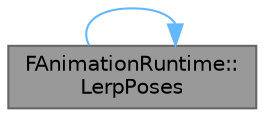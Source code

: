 digraph "FAnimationRuntime::LerpPoses"
{
 // INTERACTIVE_SVG=YES
 // LATEX_PDF_SIZE
  bgcolor="transparent";
  edge [fontname=Helvetica,fontsize=10,labelfontname=Helvetica,labelfontsize=10];
  node [fontname=Helvetica,fontsize=10,shape=box,height=0.2,width=0.4];
  rankdir="RL";
  Node1 [id="Node000001",label="FAnimationRuntime::\lLerpPoses",height=0.2,width=0.4,color="gray40", fillcolor="grey60", style="filled", fontcolor="black",tooltip="Lerp for FCompactPose."];
  Node1 -> Node1 [id="edge1_Node000001_Node000001",dir="back",color="steelblue1",style="solid",tooltip=" "];
}

